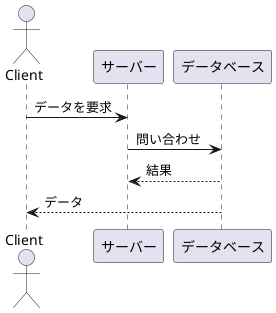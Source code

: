 @startuml
actor Client
participant Server as "サーバー"
participant Database as "データベース"

Client -> Server: データを要求
Server -> Database: 問い合わせ
Database --> Server: 結果
Database --> Client: データ
@enduml